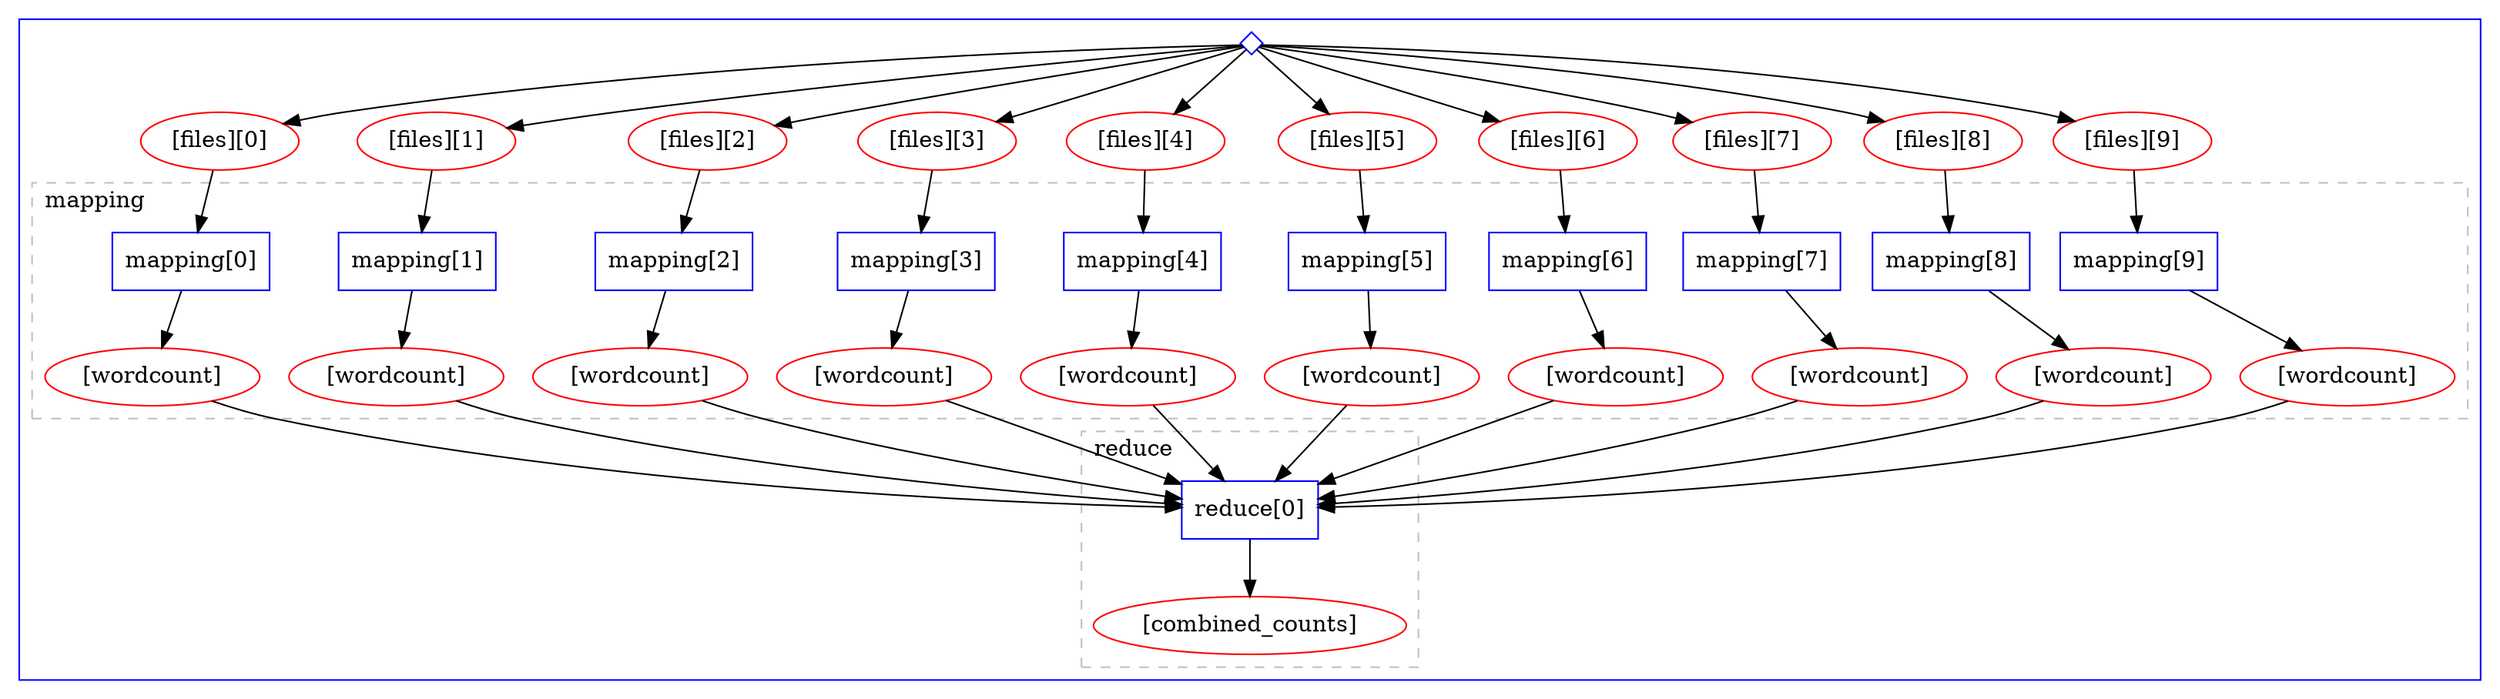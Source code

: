 digraph G {
subgraph cluster_ {
color=blue;
label="";
style=solid;
subgraph cluster_init {
color=grey;
label=init;
labeljust=l;
style=dashed;
}

"74efa991-8efc-4413-b62a-318fcec581e6" [color=blue, fixedsize=True, height=0.2, label="", shape=diamond, width=0.2];
"74efa991-8efc-4413-b62a-318fcec581e6__files_0" [color=red, label="[files][0]"];
"74efa991-8efc-4413-b62a-318fcec581e6" -> "74efa991-8efc-4413-b62a-318fcec581e6__files_0";
"74efa991-8efc-4413-b62a-318fcec581e6__files_1" [color=red, label="[files][1]"];
"74efa991-8efc-4413-b62a-318fcec581e6" -> "74efa991-8efc-4413-b62a-318fcec581e6__files_1";
"74efa991-8efc-4413-b62a-318fcec581e6__files_2" [color=red, label="[files][2]"];
"74efa991-8efc-4413-b62a-318fcec581e6" -> "74efa991-8efc-4413-b62a-318fcec581e6__files_2";
"74efa991-8efc-4413-b62a-318fcec581e6__files_3" [color=red, label="[files][3]"];
"74efa991-8efc-4413-b62a-318fcec581e6" -> "74efa991-8efc-4413-b62a-318fcec581e6__files_3";
"74efa991-8efc-4413-b62a-318fcec581e6__files_4" [color=red, label="[files][4]"];
"74efa991-8efc-4413-b62a-318fcec581e6" -> "74efa991-8efc-4413-b62a-318fcec581e6__files_4";
"74efa991-8efc-4413-b62a-318fcec581e6__files_5" [color=red, label="[files][5]"];
"74efa991-8efc-4413-b62a-318fcec581e6" -> "74efa991-8efc-4413-b62a-318fcec581e6__files_5";
"74efa991-8efc-4413-b62a-318fcec581e6__files_6" [color=red, label="[files][6]"];
"74efa991-8efc-4413-b62a-318fcec581e6" -> "74efa991-8efc-4413-b62a-318fcec581e6__files_6";
"74efa991-8efc-4413-b62a-318fcec581e6__files_7" [color=red, label="[files][7]"];
"74efa991-8efc-4413-b62a-318fcec581e6" -> "74efa991-8efc-4413-b62a-318fcec581e6__files_7";
"74efa991-8efc-4413-b62a-318fcec581e6__files_8" [color=red, label="[files][8]"];
"74efa991-8efc-4413-b62a-318fcec581e6" -> "74efa991-8efc-4413-b62a-318fcec581e6__files_8";
"74efa991-8efc-4413-b62a-318fcec581e6__files_9" [color=red, label="[files][9]"];
"74efa991-8efc-4413-b62a-318fcec581e6" -> "74efa991-8efc-4413-b62a-318fcec581e6__files_9";
subgraph cluster_reduce {
color=grey;
label=reduce;
labeljust=l;
style=dashed;
"8143c375-9263-40e5-ab6d-6dacf6670601" [color=blue, label="reduce[0]", shape=box];
"8143c375-9263-40e5-ab6d-6dacf6670601__combined_counts" [color=red, label="[combined_counts]"];
"8143c375-9263-40e5-ab6d-6dacf6670601" -> "8143c375-9263-40e5-ab6d-6dacf6670601__combined_counts";
}

subgraph cluster_mapping {
color=grey;
label=mapping;
labeljust=l;
style=dashed;
"57278166-2a4c-4a1f-8d09-d2c82eabe55c" [color=blue, label="mapping[0]", shape=box];
"57278166-2a4c-4a1f-8d09-d2c82eabe55c__wordcount" [color=red, label="[wordcount]"];
"57278166-2a4c-4a1f-8d09-d2c82eabe55c" -> "57278166-2a4c-4a1f-8d09-d2c82eabe55c__wordcount";
"29c8bb62-4f2b-42a3-813c-ab82aae38b2c" [color=blue, label="mapping[1]", shape=box];
"29c8bb62-4f2b-42a3-813c-ab82aae38b2c__wordcount" [color=red, label="[wordcount]"];
"29c8bb62-4f2b-42a3-813c-ab82aae38b2c" -> "29c8bb62-4f2b-42a3-813c-ab82aae38b2c__wordcount";
"8335b08c-ce64-4cd5-8091-2da2d9135a4b" [color=blue, label="mapping[2]", shape=box];
"8335b08c-ce64-4cd5-8091-2da2d9135a4b__wordcount" [color=red, label="[wordcount]"];
"8335b08c-ce64-4cd5-8091-2da2d9135a4b" -> "8335b08c-ce64-4cd5-8091-2da2d9135a4b__wordcount";
"ca06d0fd-e863-4d90-9e5a-b85d2345ef37" [color=blue, label="mapping[3]", shape=box];
"ca06d0fd-e863-4d90-9e5a-b85d2345ef37__wordcount" [color=red, label="[wordcount]"];
"ca06d0fd-e863-4d90-9e5a-b85d2345ef37" -> "ca06d0fd-e863-4d90-9e5a-b85d2345ef37__wordcount";
"43459c11-9d2b-4cd5-a06f-b976860ea6af" [color=blue, label="mapping[4]", shape=box];
"43459c11-9d2b-4cd5-a06f-b976860ea6af__wordcount" [color=red, label="[wordcount]"];
"43459c11-9d2b-4cd5-a06f-b976860ea6af" -> "43459c11-9d2b-4cd5-a06f-b976860ea6af__wordcount";
"a58fc84c-69db-439e-8b30-14af1ef080fd" [color=blue, label="mapping[5]", shape=box];
"a58fc84c-69db-439e-8b30-14af1ef080fd__wordcount" [color=red, label="[wordcount]"];
"a58fc84c-69db-439e-8b30-14af1ef080fd" -> "a58fc84c-69db-439e-8b30-14af1ef080fd__wordcount";
"dbbd8aa9-fb47-4a2e-b39b-9d149a7035fc" [color=blue, label="mapping[6]", shape=box];
"dbbd8aa9-fb47-4a2e-b39b-9d149a7035fc__wordcount" [color=red, label="[wordcount]"];
"dbbd8aa9-fb47-4a2e-b39b-9d149a7035fc" -> "dbbd8aa9-fb47-4a2e-b39b-9d149a7035fc__wordcount";
"c62fae7e-1207-49d2-b483-1e33f29764ff" [color=blue, label="mapping[7]", shape=box];
"c62fae7e-1207-49d2-b483-1e33f29764ff__wordcount" [color=red, label="[wordcount]"];
"c62fae7e-1207-49d2-b483-1e33f29764ff" -> "c62fae7e-1207-49d2-b483-1e33f29764ff__wordcount";
"bb410f8a-3ae7-4e59-a468-5bb3b6858af6" [color=blue, label="mapping[8]", shape=box];
"bb410f8a-3ae7-4e59-a468-5bb3b6858af6__wordcount" [color=red, label="[wordcount]"];
"bb410f8a-3ae7-4e59-a468-5bb3b6858af6" -> "bb410f8a-3ae7-4e59-a468-5bb3b6858af6__wordcount";
"e580b970-f5af-48bc-b15e-73d6a206f324" [color=blue, label="mapping[9]", shape=box];
"e580b970-f5af-48bc-b15e-73d6a206f324__wordcount" [color=red, label="[wordcount]"];
"e580b970-f5af-48bc-b15e-73d6a206f324" -> "e580b970-f5af-48bc-b15e-73d6a206f324__wordcount";
}

}

"57278166-2a4c-4a1f-8d09-d2c82eabe55c__wordcount" -> "8143c375-9263-40e5-ab6d-6dacf6670601";
"29c8bb62-4f2b-42a3-813c-ab82aae38b2c__wordcount" -> "8143c375-9263-40e5-ab6d-6dacf6670601";
"8335b08c-ce64-4cd5-8091-2da2d9135a4b__wordcount" -> "8143c375-9263-40e5-ab6d-6dacf6670601";
"ca06d0fd-e863-4d90-9e5a-b85d2345ef37__wordcount" -> "8143c375-9263-40e5-ab6d-6dacf6670601";
"43459c11-9d2b-4cd5-a06f-b976860ea6af__wordcount" -> "8143c375-9263-40e5-ab6d-6dacf6670601";
"a58fc84c-69db-439e-8b30-14af1ef080fd__wordcount" -> "8143c375-9263-40e5-ab6d-6dacf6670601";
"dbbd8aa9-fb47-4a2e-b39b-9d149a7035fc__wordcount" -> "8143c375-9263-40e5-ab6d-6dacf6670601";
"c62fae7e-1207-49d2-b483-1e33f29764ff__wordcount" -> "8143c375-9263-40e5-ab6d-6dacf6670601";
"bb410f8a-3ae7-4e59-a468-5bb3b6858af6__wordcount" -> "8143c375-9263-40e5-ab6d-6dacf6670601";
"e580b970-f5af-48bc-b15e-73d6a206f324__wordcount" -> "8143c375-9263-40e5-ab6d-6dacf6670601";
"74efa991-8efc-4413-b62a-318fcec581e6__files_0" -> "57278166-2a4c-4a1f-8d09-d2c82eabe55c";
"74efa991-8efc-4413-b62a-318fcec581e6__files_1" -> "29c8bb62-4f2b-42a3-813c-ab82aae38b2c";
"74efa991-8efc-4413-b62a-318fcec581e6__files_2" -> "8335b08c-ce64-4cd5-8091-2da2d9135a4b";
"74efa991-8efc-4413-b62a-318fcec581e6__files_3" -> "ca06d0fd-e863-4d90-9e5a-b85d2345ef37";
"74efa991-8efc-4413-b62a-318fcec581e6__files_4" -> "43459c11-9d2b-4cd5-a06f-b976860ea6af";
"74efa991-8efc-4413-b62a-318fcec581e6__files_5" -> "a58fc84c-69db-439e-8b30-14af1ef080fd";
"74efa991-8efc-4413-b62a-318fcec581e6__files_6" -> "dbbd8aa9-fb47-4a2e-b39b-9d149a7035fc";
"74efa991-8efc-4413-b62a-318fcec581e6__files_7" -> "c62fae7e-1207-49d2-b483-1e33f29764ff";
"74efa991-8efc-4413-b62a-318fcec581e6__files_8" -> "bb410f8a-3ae7-4e59-a468-5bb3b6858af6";
"74efa991-8efc-4413-b62a-318fcec581e6__files_9" -> "e580b970-f5af-48bc-b15e-73d6a206f324";
}

